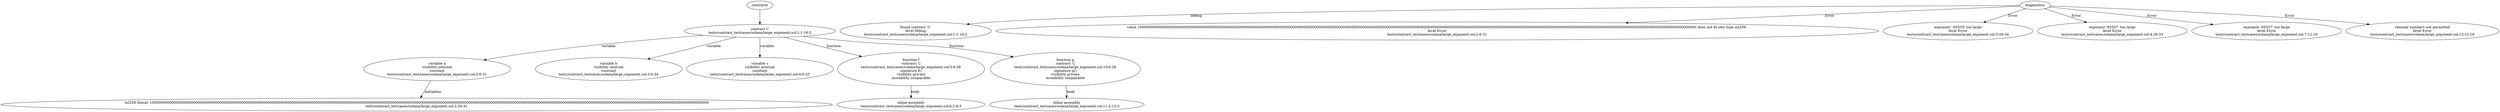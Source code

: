 strict digraph "tests/contract_testcases/solana/large_exponent.sol" {
	contract [label="contract C\ntests/contract_testcases/solana/large_exponent.sol:1:1-16:2"]
	var [label="variable a\nvisibility internal\nconstant\ntests/contract_testcases/solana/large_exponent.sol:2:6-31"]
	number_literal [label="int256 literal: 1000000000000000000000000000000000000000000000000000000000000000000000000000000000000000000000000000000000000000000000000000000000000000000000000000000000000000000000000000000000000000000000000000000000000000000000000000000000000000000000000000000000000000\ntests/contract_testcases/solana/large_exponent.sol:2:26-31"]
	var_4 [label="variable b\nvisibility internal\nconstant\ntests/contract_testcases/solana/large_exponent.sol:3:6-34"]
	var_5 [label="variable c\nvisibility internal\nconstant\ntests/contract_testcases/solana/large_exponent.sol:4:6-33"]
	f [label="function f\ncontract: C\ntests/contract_testcases/solana/large_exponent.sol:5:6-26\nsignature f()\nvisibility private\nmutability nonpayable"]
	inline_assembly [label="inline assembly\ntests/contract_testcases/solana/large_exponent.sol:6:2-8:3"]
	g [label="function g\ncontract: C\ntests/contract_testcases/solana/large_exponent.sol:10:6-26\nsignature g()\nvisibility private\nmutability nonpayable"]
	inline_assembly_9 [label="inline assembly\ntests/contract_testcases/solana/large_exponent.sol:11:2-13:3"]
	diagnostic [label="found contract 'C'\nlevel Debug\ntests/contract_testcases/solana/large_exponent.sol:1:1-16:2"]
	diagnostic_12 [label="value 1000000000000000000000000000000000000000000000000000000000000000000000000000000000000000000000000000000000000000000000000000000000000000000000000000000000000000000000000000000000000000000000000000000000000000000000000000000000000000000000000000000000000000 does not fit into type int256.\nlevel Error\ntests/contract_testcases/solana/large_exponent.sol:2:6-31"]
	diagnostic_13 [label="exponent '-65535' too large\nlevel Error\ntests/contract_testcases/solana/large_exponent.sol:3:26-34"]
	diagnostic_14 [label="exponent '65537' too large\nlevel Error\ntests/contract_testcases/solana/large_exponent.sol:4:26-33"]
	diagnostic_15 [label="exponent '65537' too large\nlevel Error\ntests/contract_testcases/solana/large_exponent.sol:7:12-19"]
	diagnostic_16 [label="rational numbers not permitted\nlevel Error\ntests/contract_testcases/solana/large_exponent.sol:12:12-16"]
	contracts -> contract
	contract -> var [label="variable"]
	var -> number_literal [label="initializer"]
	contract -> var_4 [label="variable"]
	contract -> var_5 [label="variable"]
	contract -> f [label="function"]
	f -> inline_assembly [label="body"]
	contract -> g [label="function"]
	g -> inline_assembly_9 [label="body"]
	diagnostics -> diagnostic [label="Debug"]
	diagnostics -> diagnostic_12 [label="Error"]
	diagnostics -> diagnostic_13 [label="Error"]
	diagnostics -> diagnostic_14 [label="Error"]
	diagnostics -> diagnostic_15 [label="Error"]
	diagnostics -> diagnostic_16 [label="Error"]
}
